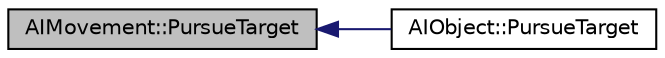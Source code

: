digraph "AIMovement::PursueTarget"
{
  edge [fontname="Helvetica",fontsize="10",labelfontname="Helvetica",labelfontsize="10"];
  node [fontname="Helvetica",fontsize="10",shape=record];
  rankdir="LR";
  Node1 [label="AIMovement::PursueTarget",height=0.2,width=0.4,color="black", fillcolor="grey75", style="filled" fontcolor="black"];
  Node1 -> Node2 [dir="back",color="midnightblue",fontsize="10",style="solid",fontname="Helvetica"];
  Node2 [label="AIObject::PursueTarget",height=0.2,width=0.4,color="black", fillcolor="white", style="filled",URL="$class_a_i_object.html#a2bb42bf775a1cab13c0c83662f0ede3f",tooltip="Pursues the target. "];
}
